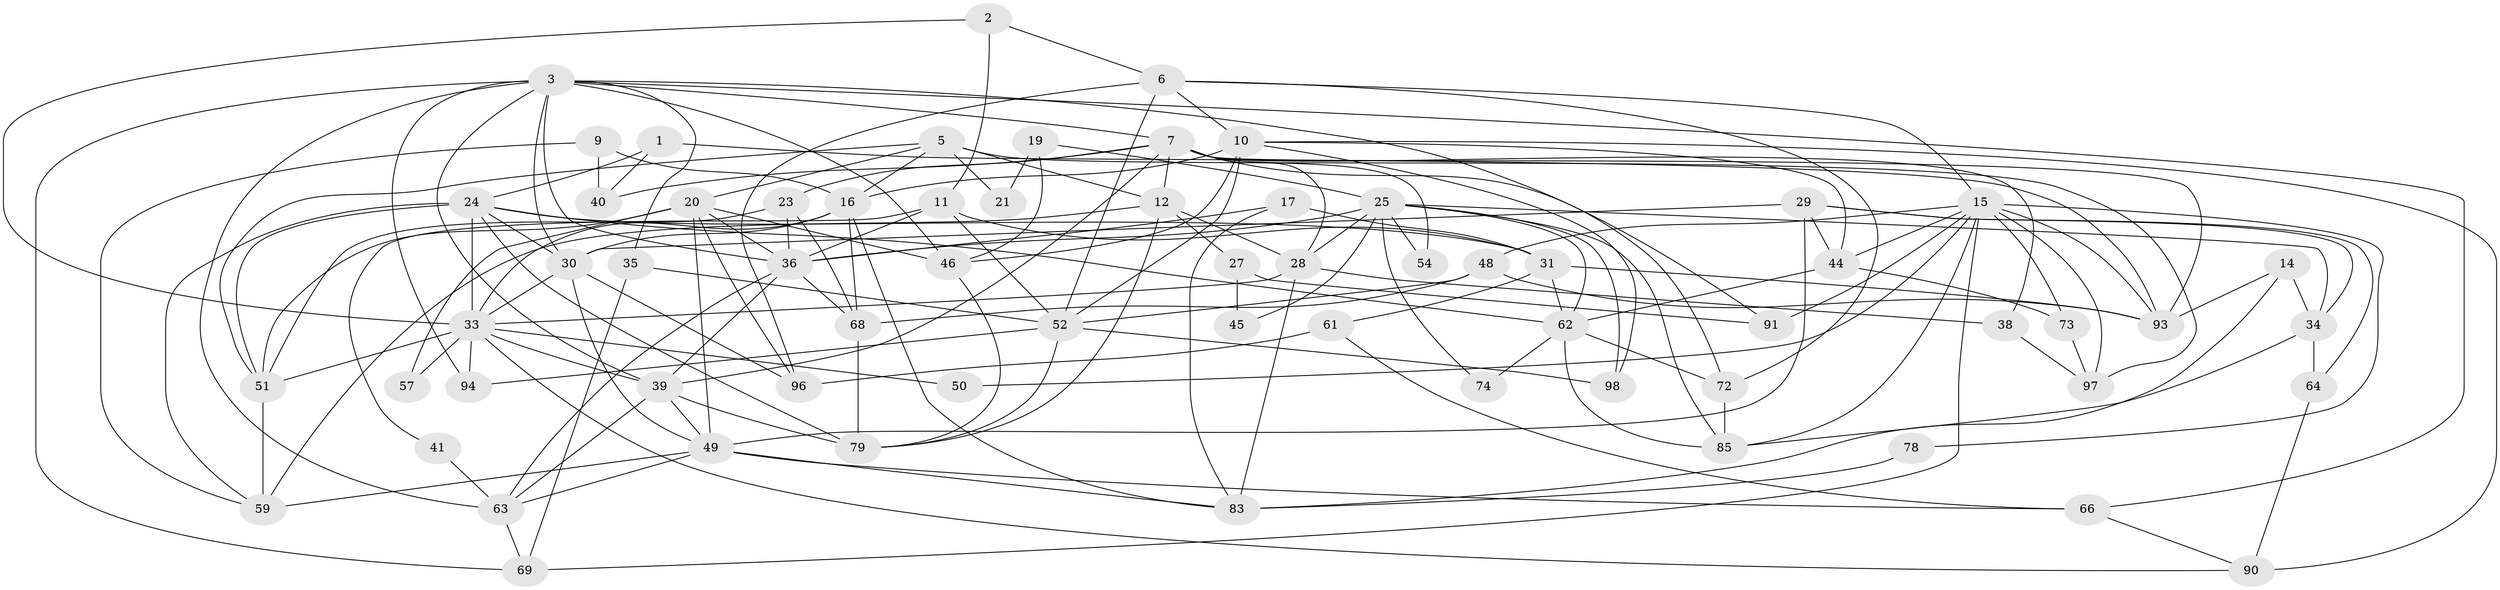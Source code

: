 // original degree distribution, {3: 0.31, 8: 0.03, 5: 0.18, 4: 0.26, 2: 0.12, 7: 0.02, 6: 0.07, 9: 0.01}
// Generated by graph-tools (version 1.1) at 2025/11/02/21/25 10:11:14]
// undirected, 65 vertices, 162 edges
graph export_dot {
graph [start="1"]
  node [color=gray90,style=filled];
  1 [super="+13"];
  2;
  3 [super="+4"];
  5 [super="+8"];
  6 [super="+70"];
  7 [super="+18"];
  9;
  10 [super="+26"];
  11 [super="+22"];
  12 [super="+42"];
  14;
  15 [super="+77"];
  16 [super="+65"];
  17;
  19;
  20 [super="+37"];
  21;
  23;
  24 [super="+89"];
  25 [super="+32"];
  27;
  28 [super="+67"];
  29 [super="+55"];
  30 [super="+81"];
  31 [super="+43"];
  33 [super="+82"];
  34 [super="+56"];
  35;
  36 [super="+75"];
  38 [super="+58"];
  39 [super="+80"];
  40;
  41;
  44;
  45;
  46 [super="+47"];
  48 [super="+95"];
  49 [super="+53"];
  50;
  51 [super="+100"];
  52 [super="+60"];
  54;
  57;
  59 [super="+71"];
  61;
  62 [super="+76"];
  63 [super="+84"];
  64;
  66 [super="+88"];
  68 [super="+87"];
  69 [super="+99"];
  72;
  73;
  74;
  78;
  79 [super="+92"];
  83 [super="+86"];
  85;
  90;
  91;
  93;
  94;
  96;
  97;
  98;
  1 -- 93;
  1 -- 40;
  1 -- 24;
  2 -- 33;
  2 -- 6;
  2 -- 11;
  3 -- 7;
  3 -- 35;
  3 -- 91;
  3 -- 94;
  3 -- 36;
  3 -- 30;
  3 -- 66;
  3 -- 69;
  3 -- 39;
  3 -- 46;
  3 -- 63;
  5 -- 97;
  5 -- 51;
  5 -- 21;
  5 -- 12;
  5 -- 16;
  5 -- 20;
  6 -- 72;
  6 -- 10;
  6 -- 15;
  6 -- 96;
  6 -- 52;
  7 -- 93;
  7 -- 23;
  7 -- 28;
  7 -- 40;
  7 -- 54;
  7 -- 72;
  7 -- 12;
  7 -- 39;
  7 -- 38;
  9 -- 59;
  9 -- 40;
  9 -- 16;
  10 -- 52;
  10 -- 98;
  10 -- 90;
  10 -- 44;
  10 -- 46;
  10 -- 16;
  11 -- 31;
  11 -- 41;
  11 -- 36;
  11 -- 52;
  12 -- 59;
  12 -- 79;
  12 -- 28;
  12 -- 27;
  14 -- 34;
  14 -- 93;
  14 -- 83;
  15 -- 73;
  15 -- 44;
  15 -- 97;
  15 -- 78;
  15 -- 48;
  15 -- 50;
  15 -- 85;
  15 -- 91;
  15 -- 93;
  15 -- 69;
  16 -- 83;
  16 -- 33;
  16 -- 68;
  16 -- 30;
  17 -- 83;
  17 -- 36;
  17 -- 31;
  19 -- 25;
  19 -- 46;
  19 -- 21;
  20 -- 96;
  20 -- 46;
  20 -- 49;
  20 -- 51;
  20 -- 36;
  20 -- 57;
  23 -- 51;
  23 -- 68;
  23 -- 36;
  24 -- 31;
  24 -- 79;
  24 -- 62;
  24 -- 30;
  24 -- 59;
  24 -- 33;
  24 -- 51;
  25 -- 36;
  25 -- 28;
  25 -- 45;
  25 -- 54;
  25 -- 74;
  25 -- 98;
  25 -- 34;
  25 -- 85;
  25 -- 62;
  27 -- 91;
  27 -- 45;
  28 -- 38;
  28 -- 33;
  28 -- 83;
  29 -- 44;
  29 -- 49;
  29 -- 30;
  29 -- 64;
  29 -- 34;
  30 -- 33;
  30 -- 96;
  30 -- 49;
  31 -- 93;
  31 -- 61;
  31 -- 62;
  33 -- 50;
  33 -- 57;
  33 -- 90;
  33 -- 94;
  33 -- 51;
  33 -- 39;
  34 -- 64;
  34 -- 85;
  35 -- 69;
  35 -- 52;
  36 -- 39;
  36 -- 63;
  36 -- 68;
  38 -- 97;
  39 -- 63;
  39 -- 49;
  39 -- 79;
  41 -- 63;
  44 -- 62;
  44 -- 73;
  46 -- 79;
  48 -- 52;
  48 -- 93;
  48 -- 68;
  49 -- 63;
  49 -- 83;
  49 -- 66;
  49 -- 59;
  51 -- 59;
  52 -- 98;
  52 -- 79;
  52 -- 94;
  61 -- 96;
  61 -- 66;
  62 -- 85;
  62 -- 72;
  62 -- 74;
  63 -- 69;
  64 -- 90;
  66 -- 90;
  68 -- 79;
  72 -- 85;
  73 -- 97;
  78 -- 83;
}
